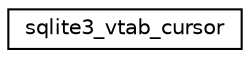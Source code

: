 digraph "Graphical Class Hierarchy"
{
 // LATEX_PDF_SIZE
  edge [fontname="Helvetica",fontsize="10",labelfontname="Helvetica",labelfontsize="10"];
  node [fontname="Helvetica",fontsize="10",shape=record];
  rankdir="LR";
  Node0 [label="sqlite3_vtab_cursor",height=0.2,width=0.4,color="black", fillcolor="white", style="filled",URL="$de/dd3/sqlite3_8h.html#d3/d17/structsqlite3__vtab__cursor",tooltip=" "];
}
